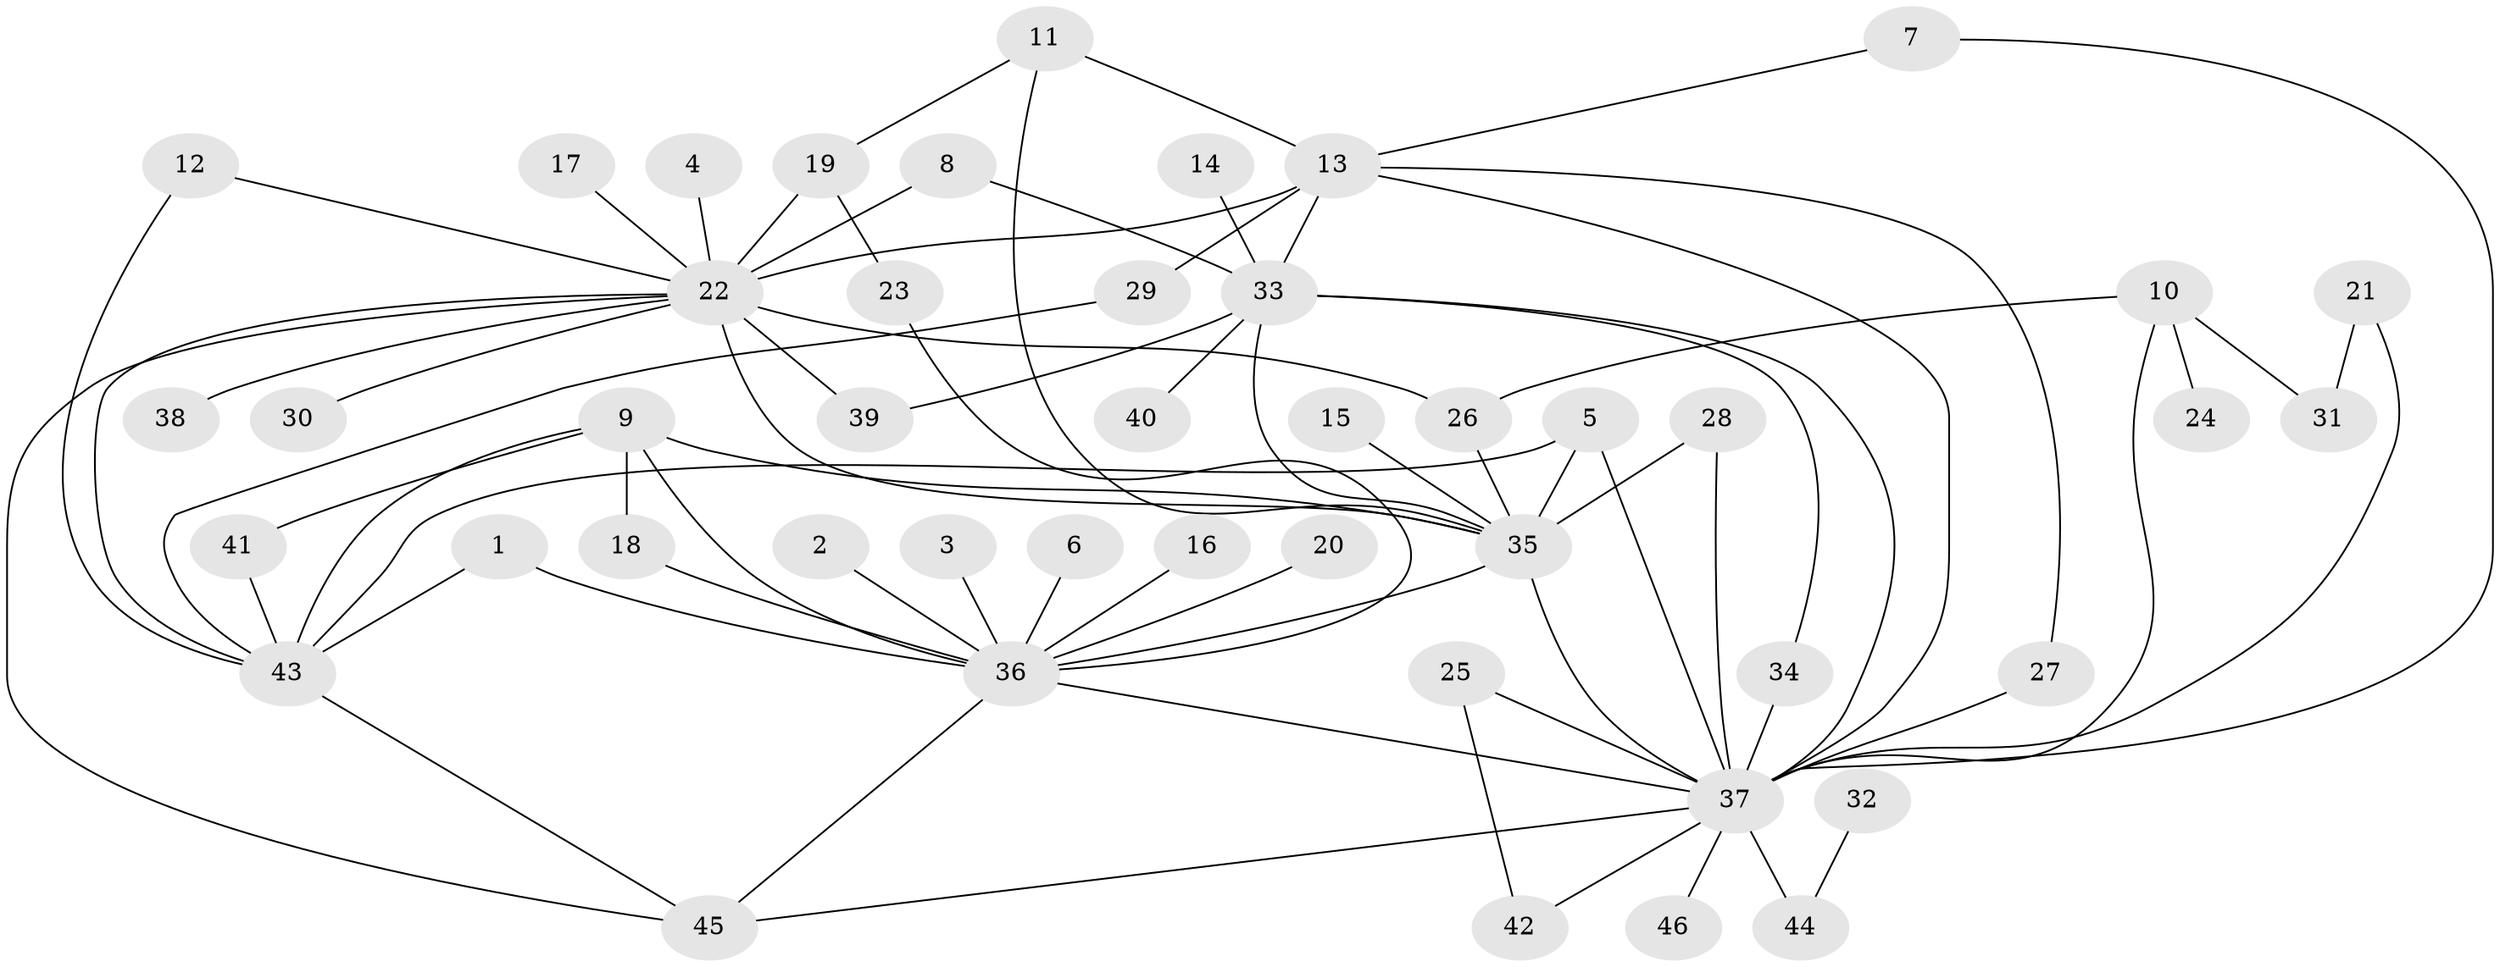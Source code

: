 // original degree distribution, {13: 0.02247191011235955, 2: 0.30337078651685395, 1: 0.42696629213483145, 9: 0.02247191011235955, 4: 0.056179775280898875, 16: 0.011235955056179775, 19: 0.011235955056179775, 6: 0.011235955056179775, 8: 0.011235955056179775, 3: 0.11235955056179775, 5: 0.011235955056179775}
// Generated by graph-tools (version 1.1) at 2025/01/03/09/25 03:01:39]
// undirected, 46 vertices, 74 edges
graph export_dot {
graph [start="1"]
  node [color=gray90,style=filled];
  1;
  2;
  3;
  4;
  5;
  6;
  7;
  8;
  9;
  10;
  11;
  12;
  13;
  14;
  15;
  16;
  17;
  18;
  19;
  20;
  21;
  22;
  23;
  24;
  25;
  26;
  27;
  28;
  29;
  30;
  31;
  32;
  33;
  34;
  35;
  36;
  37;
  38;
  39;
  40;
  41;
  42;
  43;
  44;
  45;
  46;
  1 -- 36 [weight=1.0];
  1 -- 43 [weight=1.0];
  2 -- 36 [weight=1.0];
  3 -- 36 [weight=1.0];
  4 -- 22 [weight=1.0];
  5 -- 35 [weight=1.0];
  5 -- 37 [weight=1.0];
  5 -- 43 [weight=1.0];
  6 -- 36 [weight=1.0];
  7 -- 13 [weight=1.0];
  7 -- 37 [weight=1.0];
  8 -- 22 [weight=1.0];
  8 -- 33 [weight=1.0];
  9 -- 18 [weight=1.0];
  9 -- 35 [weight=1.0];
  9 -- 36 [weight=1.0];
  9 -- 41 [weight=1.0];
  9 -- 43 [weight=1.0];
  10 -- 24 [weight=1.0];
  10 -- 26 [weight=1.0];
  10 -- 31 [weight=1.0];
  10 -- 37 [weight=1.0];
  11 -- 13 [weight=1.0];
  11 -- 19 [weight=1.0];
  11 -- 35 [weight=1.0];
  12 -- 22 [weight=1.0];
  12 -- 43 [weight=1.0];
  13 -- 22 [weight=1.0];
  13 -- 27 [weight=1.0];
  13 -- 29 [weight=1.0];
  13 -- 33 [weight=1.0];
  13 -- 37 [weight=1.0];
  14 -- 33 [weight=1.0];
  15 -- 35 [weight=1.0];
  16 -- 36 [weight=1.0];
  17 -- 22 [weight=1.0];
  18 -- 36 [weight=1.0];
  19 -- 22 [weight=1.0];
  19 -- 23 [weight=1.0];
  20 -- 36 [weight=1.0];
  21 -- 31 [weight=1.0];
  21 -- 37 [weight=1.0];
  22 -- 26 [weight=1.0];
  22 -- 30 [weight=1.0];
  22 -- 35 [weight=2.0];
  22 -- 38 [weight=1.0];
  22 -- 39 [weight=1.0];
  22 -- 43 [weight=1.0];
  22 -- 45 [weight=1.0];
  23 -- 36 [weight=1.0];
  25 -- 37 [weight=1.0];
  25 -- 42 [weight=1.0];
  26 -- 35 [weight=1.0];
  27 -- 37 [weight=1.0];
  28 -- 35 [weight=1.0];
  28 -- 37 [weight=1.0];
  29 -- 43 [weight=1.0];
  32 -- 44 [weight=1.0];
  33 -- 34 [weight=1.0];
  33 -- 35 [weight=1.0];
  33 -- 37 [weight=1.0];
  33 -- 39 [weight=1.0];
  33 -- 40 [weight=1.0];
  34 -- 37 [weight=1.0];
  35 -- 36 [weight=1.0];
  35 -- 37 [weight=1.0];
  36 -- 37 [weight=1.0];
  36 -- 45 [weight=1.0];
  37 -- 42 [weight=1.0];
  37 -- 44 [weight=2.0];
  37 -- 45 [weight=1.0];
  37 -- 46 [weight=1.0];
  41 -- 43 [weight=1.0];
  43 -- 45 [weight=1.0];
}
